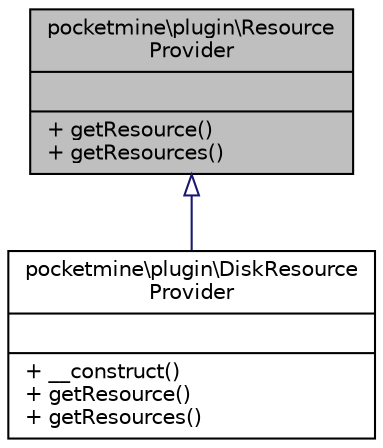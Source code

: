 digraph "pocketmine\plugin\ResourceProvider"
{
 // INTERACTIVE_SVG=YES
 // LATEX_PDF_SIZE
  edge [fontname="Helvetica",fontsize="10",labelfontname="Helvetica",labelfontsize="10"];
  node [fontname="Helvetica",fontsize="10",shape=record];
  Node1 [label="{pocketmine\\plugin\\Resource\lProvider\n||+ getResource()\l+ getResources()\l}",height=0.2,width=0.4,color="black", fillcolor="grey75", style="filled", fontcolor="black",tooltip=" "];
  Node1 -> Node2 [dir="back",color="midnightblue",fontsize="10",style="solid",arrowtail="onormal",fontname="Helvetica"];
  Node2 [label="{pocketmine\\plugin\\DiskResource\lProvider\n||+ __construct()\l+ getResource()\l+ getResources()\l}",height=0.2,width=0.4,color="black", fillcolor="white", style="filled",URL="$de/d85/classpocketmine_1_1plugin_1_1_disk_resource_provider.html",tooltip=" "];
}
